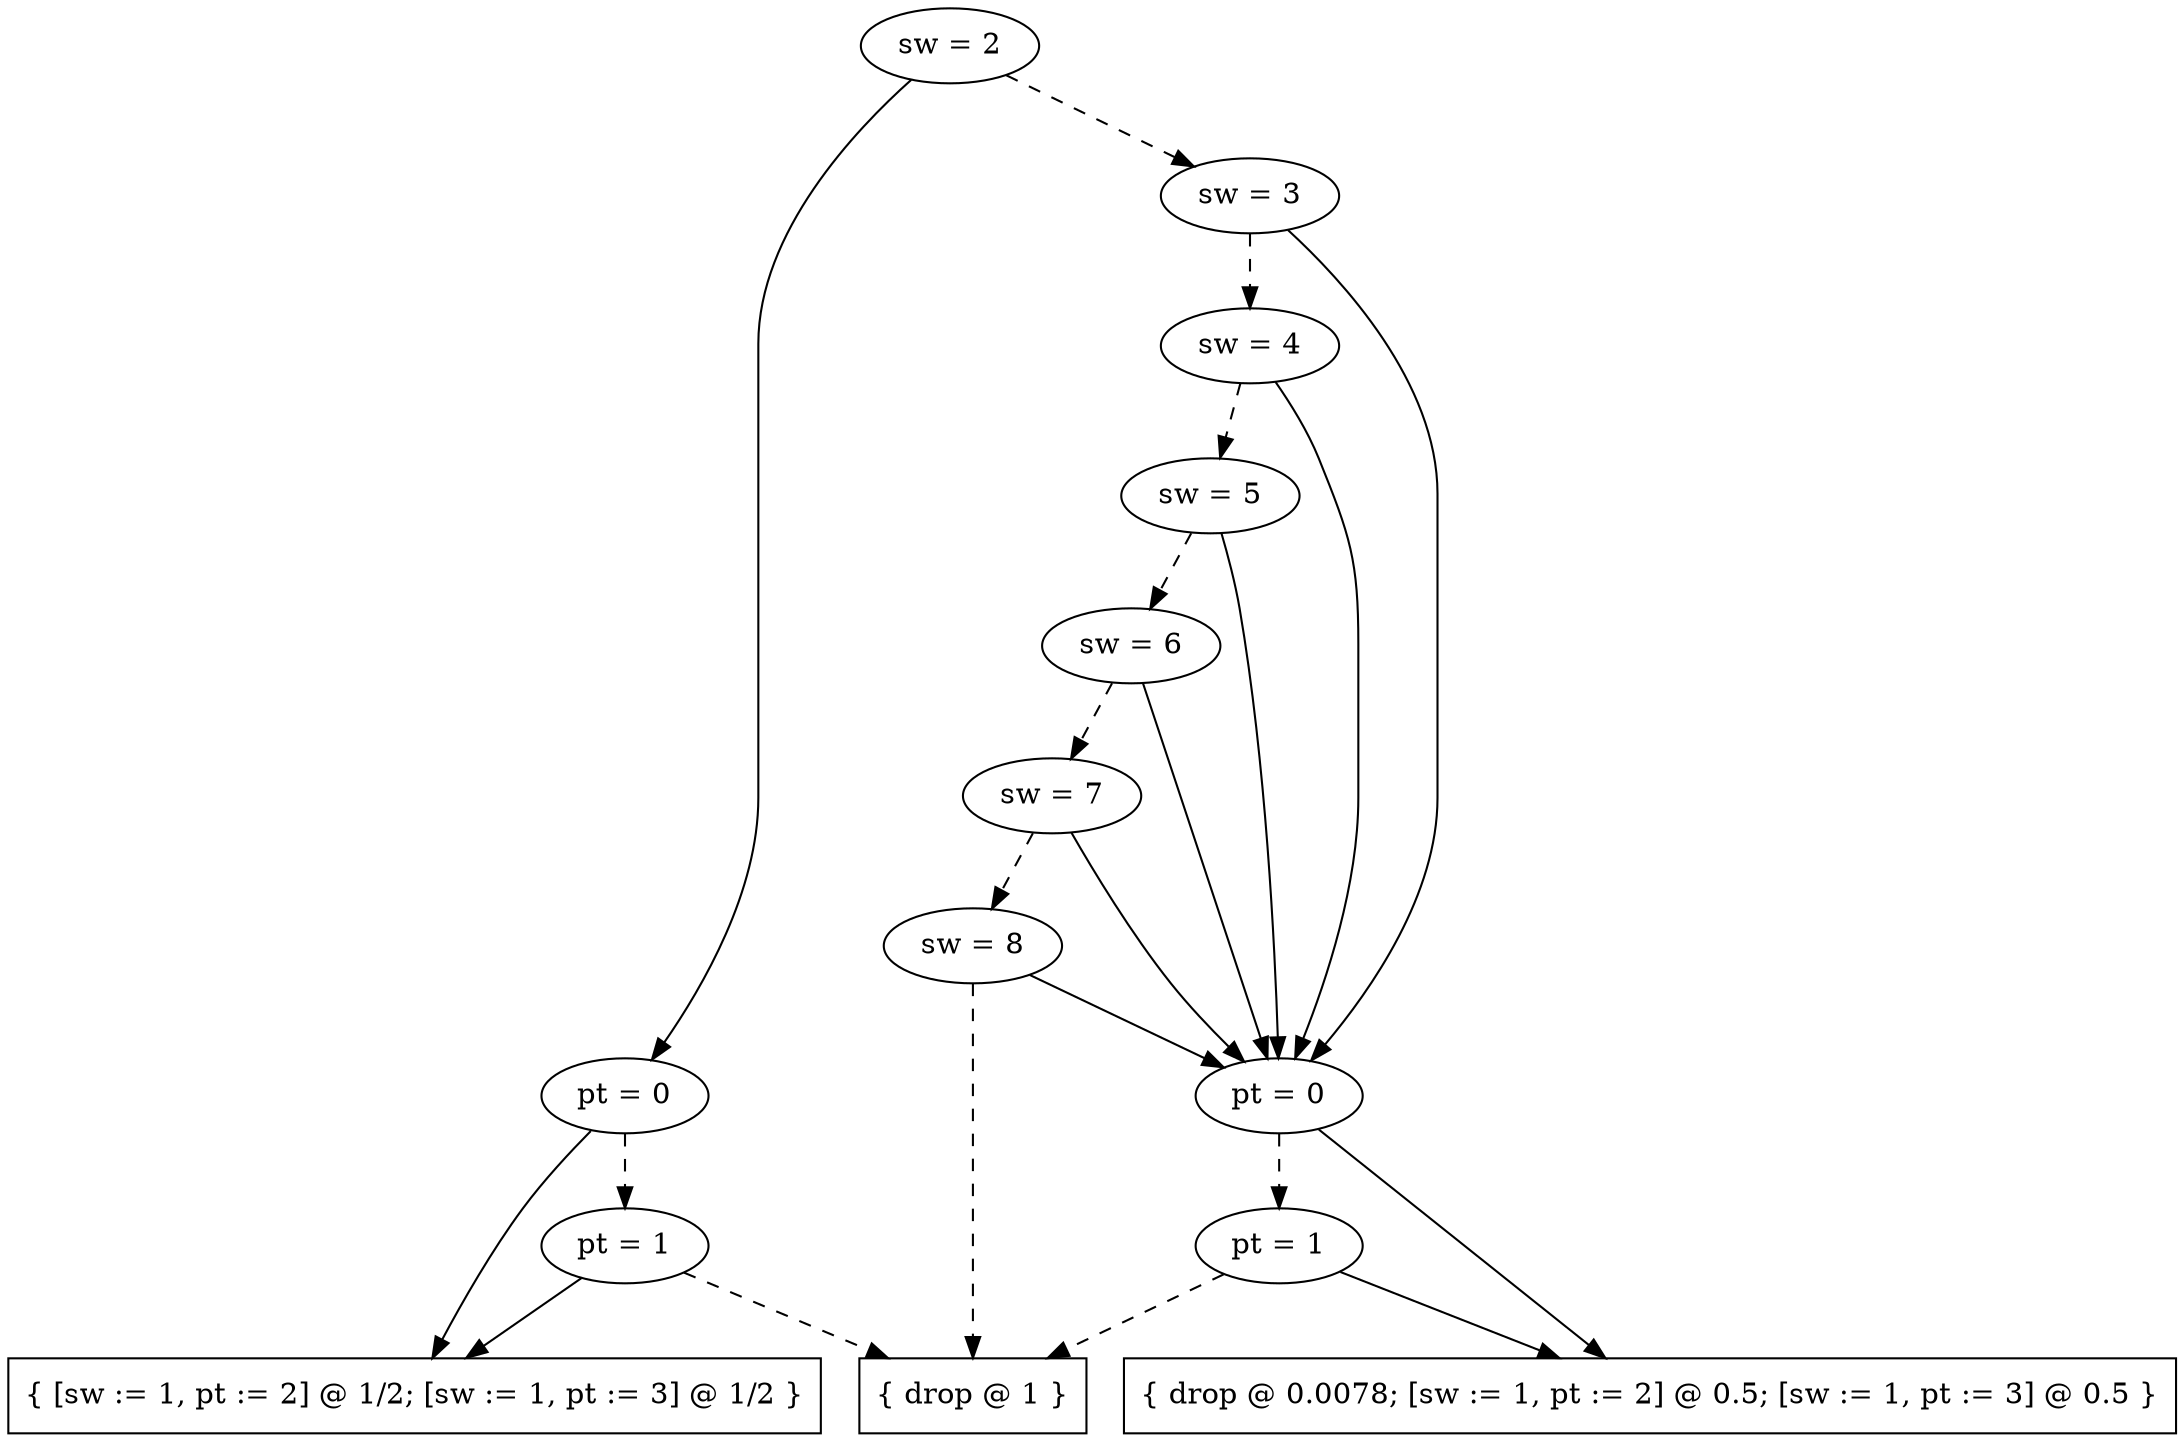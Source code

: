 digraph tdk {
1116 [label="sw = 2"];
1116 -> 1101;
1116 -> 1114 [style="dashed"];
1101 [label="pt = 0"];
1101 -> 1000;
1101 -> 1048 [style="dashed"];
1000 [shape=box label="{ [sw := 1, pt := 2] @ 1/2; [sw := 1, pt := 3] @ 1/2 }"];
1048 [label="pt = 1"];
1048 -> 1000;
1048 -> 0 [style="dashed"];
0 [shape=box label="{ drop @ 1 }"];
1114 [label="sw = 3"];
1114 -> 1084;
1114 -> 1112 [style="dashed"];
1084 [label="pt = 0"];
1084 -> 1001;
1084 -> 1031 [style="dashed"];
1001 [shape=box label="{ drop @ 0.0078; [sw := 1, pt := 2] @ 0.5; [sw := 1, pt := 3] @ 0.5 }"];
1031 [label="pt = 1"];
1031 -> 1001;
1031 -> 0 [style="dashed"];
1112 [label="sw = 4"];
1112 -> 1084;
1112 -> 1110 [style="dashed"];
1110 [label="sw = 5"];
1110 -> 1084;
1110 -> 1108 [style="dashed"];
1108 [label="sw = 6"];
1108 -> 1084;
1108 -> 1106 [style="dashed"];
1106 [label="sw = 7"];
1106 -> 1084;
1106 -> 1104 [style="dashed"];
1104 [label="sw = 8"];
1104 -> 1084;
1104 -> 0 [style="dashed"];
{rank=same; 1112 ;}
{rank=same; 1031 1048 ;}
{rank=same; 1110 ;}
{rank=same; 1114 ;}
{rank=same; 1116 ;}
{rank=same; 1106 ;}
{rank=same; 1104 ;}
{rank=same; 1108 ;}
{rank=same; 1101 1084 ;}
}
